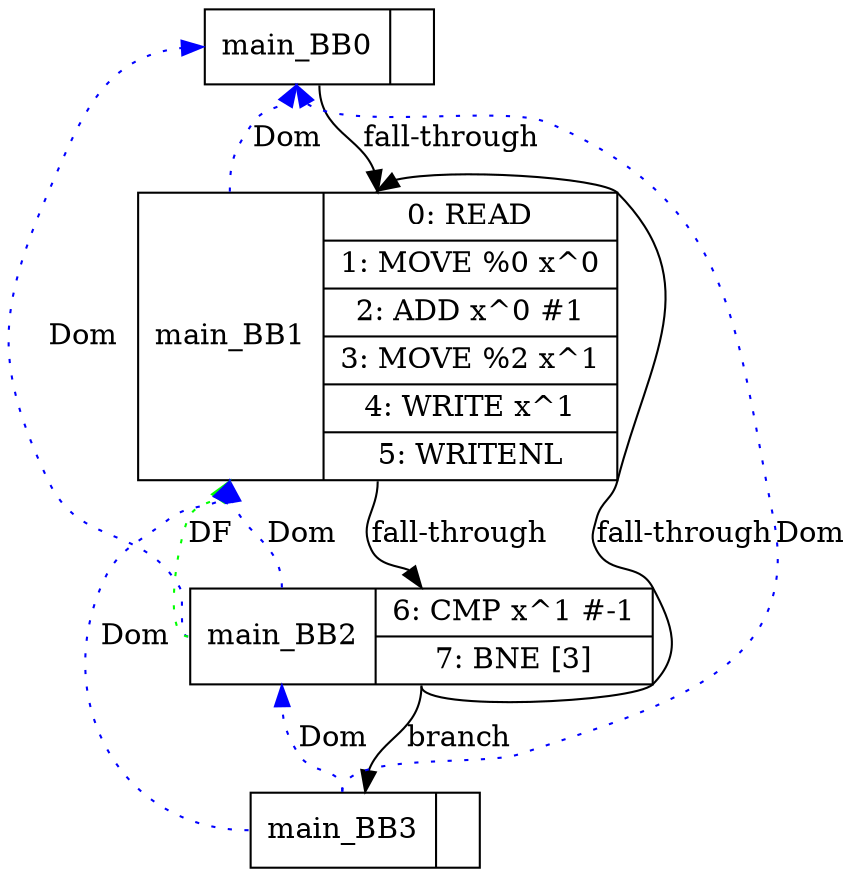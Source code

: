 diGraph G { 
main_BB0 [shape=record, label="<b>main_BB0| {}"];
main_BB1 [shape=record, label="<b>main_BB1| {0: READ |1: MOVE %0 x^0|2: ADD x^0 #1|3: MOVE %2 x^1|4: WRITE x^1|5: WRITENL }"];
main_BB2 [shape=record, label="<b>main_BB2| {6: CMP x^1 #-1|7: BNE [3]}"];
main_BB3 [shape=record, label="<b>main_BB3| {}"];

main_BB0:s -> main_BB1:n [label="fall-through"];
main_BB1:s -> main_BB2:n [label="fall-through"];
main_BB2:s -> main_BB1:n [label="fall-through"];
main_BB2:s -> main_BB3:n [label="branch"];
main_BB1:b -> main_BB0:b [color=blue, style=dotted, label="Dom"];
main_BB2:b -> main_BB0:b [color=blue, style=dotted, label="Dom"];
main_BB2:b -> main_BB1:b [color=blue, style=dotted, label="Dom"];
main_BB3:b -> main_BB0:b [color=blue, style=dotted, label="Dom"];
main_BB3:b -> main_BB1:b [color=blue, style=dotted, label="Dom"];
main_BB3:b -> main_BB2:b [color=blue, style=dotted, label="Dom"];
main_BB2:b -> main_BB1:b [color=green, style=dotted, label="DF"];


}